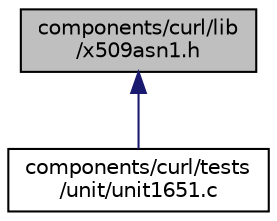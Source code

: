 digraph "components/curl/lib/x509asn1.h"
{
  edge [fontname="Helvetica",fontsize="10",labelfontname="Helvetica",labelfontsize="10"];
  node [fontname="Helvetica",fontsize="10",shape=record];
  Node21 [label="components/curl/lib\l/x509asn1.h",height=0.2,width=0.4,color="black", fillcolor="grey75", style="filled", fontcolor="black"];
  Node21 -> Node22 [dir="back",color="midnightblue",fontsize="10",style="solid",fontname="Helvetica"];
  Node22 [label="components/curl/tests\l/unit/unit1651.c",height=0.2,width=0.4,color="black", fillcolor="white", style="filled",URL="$unit1651_8c.html"];
}
